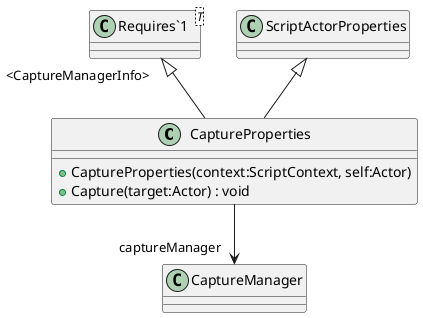 @startuml
class CaptureProperties {
    + CaptureProperties(context:ScriptContext, self:Actor)
    + Capture(target:Actor) : void
}
class "Requires`1"<T> {
}
ScriptActorProperties <|-- CaptureProperties
"Requires`1" "<CaptureManagerInfo>" <|-- CaptureProperties
CaptureProperties --> "captureManager" CaptureManager
@enduml
